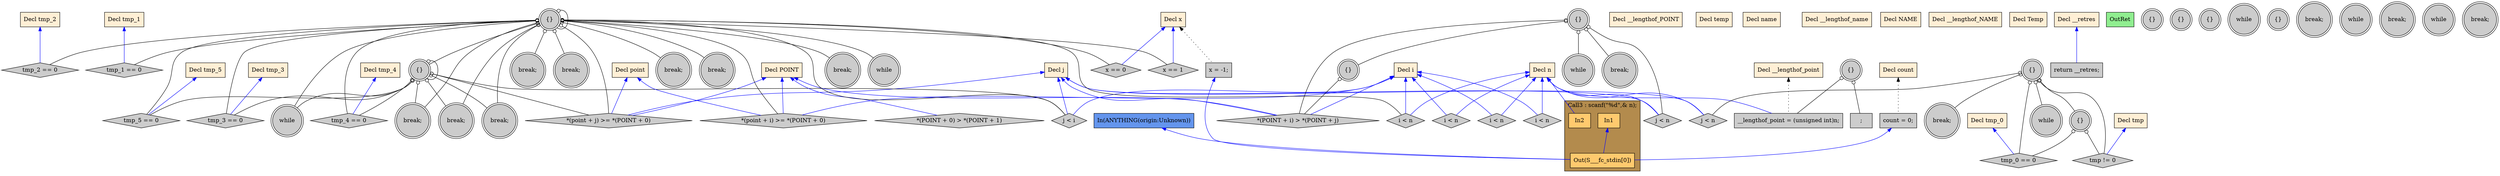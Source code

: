 digraph G {
  rankdir=TB;
  node [style="filled", ];
  64 [label="*(point + i) >= *(POINT + 0)", fillcolor="#CCCCCC",
      shape=diamond, ];
  65 [label="tmp_2 == 0", fillcolor="#CCCCCC", shape=diamond, ];
  66 [label="tmp_1 == 0", fillcolor="#CCCCCC", shape=diamond, ];
  2 [label="Decl n", fillcolor="#FFEFD5", shape=box, ];
  67 [label="while", fillcolor="#CCCCCC", shape=doublecircle, ];
  3 [label="Decl i", fillcolor="#FFEFD5", shape=box, ];
  68 [label="j < i", fillcolor="#CCCCCC", shape=diamond, ];
  4 [label="Decl j", fillcolor="#FFEFD5", shape=box, ];
  69 [label="break;", fillcolor="#CCCCCC", shape=doublecircle, ];
  5 [label="Decl x", fillcolor="#FFEFD5", shape=box, ];
  70 [label="{}", fillcolor="#CCCCCC", shape=doublecircle, ];
  6 [label="Decl count", fillcolor="#FFEFD5", shape=box, ];
  71 [label="tmp_3 == 0", fillcolor="#CCCCCC", shape=diamond, ];
  7 [label="Decl point", fillcolor="#FFEFD5", shape=box, ];
  72 [label="*(point + j) >= *(POINT + 0)", fillcolor="#CCCCCC",
      shape=diamond, ];
  8 [label="Decl __lengthof_point", fillcolor="#FFEFD5", shape=box, ];
  73 [label="tmp_5 == 0", fillcolor="#CCCCCC", shape=diamond, ];
  9 [label="Decl POINT", fillcolor="#FFEFD5", shape=box, ];
  74 [label="break;", fillcolor="#CCCCCC", shape=doublecircle, ];
  10 [label="Decl __lengthof_POINT", fillcolor="#FFEFD5", shape=box, ];
  75 [label="tmp_4 == 0", fillcolor="#CCCCCC", shape=diamond, ];
  11 [label="Decl temp", fillcolor="#FFEFD5", shape=box, ];
  76 [label="break;", fillcolor="#CCCCCC", shape=doublecircle, ];
  12 [label="Decl name", fillcolor="#FFEFD5", shape=box, ];
  77 [label="x == 1", fillcolor="#CCCCCC", shape=diamond, ];
  13 [label="Decl __lengthof_name", fillcolor="#FFEFD5", shape=box, ];
  78 [label="x == 0", fillcolor="#CCCCCC", shape=diamond, ];
  14 [label="Decl NAME", fillcolor="#FFEFD5", shape=box, ];
  79 [label="break;", fillcolor="#CCCCCC", shape=doublecircle, ];
  15 [label="Decl __lengthof_NAME", fillcolor="#FFEFD5", shape=box, ];
  80 [label="break;", fillcolor="#CCCCCC", shape=doublecircle, ];
  16 [label="Decl Temp", fillcolor="#FFEFD5", shape=box, ];
  81 [label="break;", fillcolor="#CCCCCC", shape=doublecircle, ];
  17 [label="Decl tmp", fillcolor="#FFEFD5", shape=box, ];
  82 [label="break;", fillcolor="#CCCCCC", shape=doublecircle, ];
  18 [label="Decl tmp_0", fillcolor="#FFEFD5", shape=box, ];
  83 [label="break;", fillcolor="#CCCCCC", shape=doublecircle, ];
  19 [label="Decl tmp_1", fillcolor="#FFEFD5", shape=box, ];
  84 [label="return __retres;", fillcolor="#CCCCCC", shape=box, ];
  20 [label="Decl tmp_2", fillcolor="#FFEFD5", shape=box, ];
  85 [label="OutRet", fillcolor="#90EE90", shape=box, ];
  21 [label="Decl tmp_3", fillcolor="#FFEFD5", shape=box, ];
  86 [label="In(ANYTHING(origin:Unknown))", fillcolor="#6495ED", shape=box, ];
  22 [label="Decl tmp_4", fillcolor="#FFEFD5", shape=box, ];
  23 [label="Decl tmp_5", fillcolor="#FFEFD5", shape=box, ];
  24 [label="Decl __retres", fillcolor="#FFEFD5", shape=box, ];
  25 [label="x = -1;", fillcolor="#CCCCCC", shape=box, ];
  26 [label="count = 0;", fillcolor="#CCCCCC", shape=box, ];
  28 [label="In1", fillcolor="#FFCA6E", shape=box, ];
  29 [label="In2", fillcolor="#FFCA6E", shape=box, ];
  30 [label="Out(S___fc_stdin[0])", fillcolor="#FFCA6E", shape=box, ];
  31 [label="{}", fillcolor="#CCCCCC", shape=doublecircle, ];
  32 [label=";", fillcolor="#CCCCCC", shape=box, ];
  33 [label="__lengthof_point = (unsigned int)n;", fillcolor="#CCCCCC",
      shape=box, ];
  34 [label="{}", fillcolor="#CCCCCC", shape=doublecircle, ];
  35 [label="{}", fillcolor="#CCCCCC", shape=doublecircle, ];
  36 [label="{}", fillcolor="#CCCCCC", shape=doublecircle, ];
  37 [label="while", fillcolor="#CCCCCC", shape=doublecircle, ];
  38 [label="i < n", fillcolor="#CCCCCC", shape=diamond, ];
  39 [label="{}", fillcolor="#CCCCCC", shape=doublecircle, ];
  40 [label="break;", fillcolor="#CCCCCC", shape=doublecircle, ];
  41 [label="while", fillcolor="#CCCCCC", shape=doublecircle, ];
  42 [label="i < n", fillcolor="#CCCCCC", shape=diamond, ];
  43 [label="{}", fillcolor="#CCCCCC", shape=doublecircle, ];
  44 [label="while", fillcolor="#CCCCCC", shape=doublecircle, ];
  45 [label="j < n", fillcolor="#CCCCCC", shape=diamond, ];
  46 [label="break;", fillcolor="#CCCCCC", shape=doublecircle, ];
  47 [label="{}", fillcolor="#CCCCCC", shape=doublecircle, ];
  48 [label="tmp_0 == 0", fillcolor="#CCCCCC", shape=diamond, ];
  49 [label="tmp != 0", fillcolor="#CCCCCC", shape=diamond, ];
  50 [label="break;", fillcolor="#CCCCCC", shape=doublecircle, ];
  51 [label="while", fillcolor="#CCCCCC", shape=doublecircle, ];
  52 [label="i < n", fillcolor="#CCCCCC", shape=diamond, ];
  53 [label="{}", fillcolor="#CCCCCC", shape=doublecircle, ];
  54 [label="while", fillcolor="#CCCCCC", shape=doublecircle, ];
  55 [label="j < n", fillcolor="#CCCCCC", shape=diamond, ];
  56 [label="break;", fillcolor="#CCCCCC", shape=doublecircle, ];
  57 [label="{}", fillcolor="#CCCCCC", shape=doublecircle, ];
  58 [label="*(POINT + i) > *(POINT + j)", fillcolor="#CCCCCC",
      shape=diamond, ];
  59 [label="break;", fillcolor="#CCCCCC", shape=doublecircle, ];
  60 [label="*(POINT + 0) > *(POINT + 1)", fillcolor="#CCCCCC",
      shape=diamond, ];
  61 [label="while", fillcolor="#CCCCCC", shape=doublecircle, ];
  62 [label="i < n", fillcolor="#CCCCCC", shape=diamond, ];
  63 [label="{}", fillcolor="#CCCCCC", shape=doublecircle, ];
  
  subgraph cluster_Call3 { label="Call3 : scanf(\"%d\",& n);";
                           fillcolor="#B38B4D"; style="filled"; 30;29;28;
     };
  
  edge [dir=back, ];
  3 -> 64 [color="#0000FF", ];
  7 -> 64 [color="#0000FF", ];
  9 -> 64 [color="#0000FF", ];
  63 -> 64 [color="#000000", arrowtail=odot, ];
  20 -> 65 [color="#0000FF", ];
  63 -> 65 [color="#000000", arrowtail=odot, ];
  19 -> 66 [color="#0000FF", ];
  63 -> 66 [color="#000000", arrowtail=odot, ];
  63 -> 67 [color="#000000", arrowtail=odot, ];
  70 -> 67 [color="#000000", arrowtail=odot, ];
  3 -> 68 [color="#0000FF", ];
  4 -> 68 [color="#0000FF", ];
  63 -> 68 [color="#000000", arrowtail=odot, ];
  70 -> 68 [color="#000000", arrowtail=odot, ];
  63 -> 69 [color="#000000", arrowtail=odot, ];
  70 -> 69 [color="#000000", arrowtail=odot, ];
  63 -> 70 [color="#000000", arrowtail=odot, ];
  70 -> 70 [color="#000000", arrowtail=odot, ];
  21 -> 71 [color="#0000FF", ];
  63 -> 71 [color="#000000", arrowtail=odot, ];
  70 -> 71 [color="#000000", arrowtail=odot, ];
  4 -> 72 [color="#0000FF", ];
  7 -> 72 [color="#0000FF", ];
  9 -> 72 [color="#0000FF", ];
  63 -> 72 [color="#000000", arrowtail=odot, ];
  70 -> 72 [color="#000000", arrowtail=odot, ];
  23 -> 73 [color="#0000FF", ];
  63 -> 73 [color="#000000", arrowtail=odot, ];
  70 -> 73 [color="#000000", arrowtail=odot, ];
  63 -> 74 [color="#000000", arrowtail=odot, ];
  70 -> 74 [color="#000000", arrowtail=odot, ];
  22 -> 75 [color="#0000FF", ];
  63 -> 75 [color="#000000", arrowtail=odot, ];
  70 -> 75 [color="#000000", arrowtail=odot, ];
  63 -> 76 [color="#000000", arrowtail=odot, ];
  70 -> 76 [color="#000000", arrowtail=odot, ];
  5 -> 77 [color="#0000FF", ];
  63 -> 77 [color="#000000", arrowtail=odot, ];
  5 -> 78 [color="#0000FF", ];
  63 -> 78 [color="#000000", arrowtail=odot, ];
  63 -> 79 [color="#000000", arrowtail=odot, ];
  63 -> 80 [color="#000000", arrowtail=odot, ];
  63 -> 81 [color="#000000", arrowtail=odot, ];
  63 -> 82 [color="#000000", arrowtail=odot, ];
  63 -> 83 [color="#000000", arrowtail=odot, ];
  24 -> 84 [color="#0000FF", ];
  5 -> 25 [color="#000000", style="dotted", ];
  6 -> 26 [color="#000000", style="dotted", ];
  2 -> 29 [color="#0000FF", ];
  25 -> 30 [color="#0000FF", ];
  26 -> 30 [color="#0000FF", ];
  28 -> 30 [color="#0000FF", ];
  86 -> 30 [color="#0000FF", ];
  31 -> 32 [color="#000000", arrowtail=odot, ];
  2 -> 33 [color="#0000FF", ];
  8 -> 33 [color="#000000", style="dotted", ];
  31 -> 33 [color="#000000", arrowtail=odot, ];
  2 -> 38 [color="#0000FF", ];
  3 -> 38 [color="#0000FF", ];
  2 -> 42 [color="#0000FF", ];
  3 -> 42 [color="#0000FF", ];
  43 -> 44 [color="#000000", arrowtail=odot, ];
  2 -> 45 [color="#0000FF", ];
  4 -> 45 [color="#0000FF", ];
  43 -> 45 [color="#000000", arrowtail=odot, ];
  43 -> 46 [color="#000000", arrowtail=odot, ];
  43 -> 47 [color="#000000", arrowtail=odot, ];
  18 -> 48 [color="#0000FF", ];
  43 -> 48 [color="#000000", arrowtail=odot, ];
  47 -> 48 [color="#000000", arrowtail=odot, ];
  17 -> 49 [color="#0000FF", ];
  43 -> 49 [color="#000000", arrowtail=odot, ];
  47 -> 49 [color="#000000", arrowtail=odot, ];
  2 -> 52 [color="#0000FF", ];
  3 -> 52 [color="#0000FF", ];
  53 -> 54 [color="#000000", arrowtail=odot, ];
  2 -> 55 [color="#0000FF", ];
  4 -> 55 [color="#0000FF", ];
  53 -> 55 [color="#000000", arrowtail=odot, ];
  53 -> 56 [color="#000000", arrowtail=odot, ];
  53 -> 57 [color="#000000", arrowtail=odot, ];
  3 -> 58 [color="#0000FF", ];
  4 -> 58 [color="#0000FF", ];
  9 -> 58 [color="#0000FF", ];
  53 -> 58 [color="#000000", arrowtail=odot, ];
  57 -> 58 [color="#000000", arrowtail=odot, ];
  9 -> 60 [color="#0000FF", ];
  63 -> 61 [color="#000000", arrowtail=odot, ];
  2 -> 62 [color="#0000FF", ];
  3 -> 62 [color="#0000FF", ];
  63 -> 62 [color="#000000", arrowtail=odot, ];
  63 -> 63 [color="#000000", arrowtail=odot, ];
  
  }